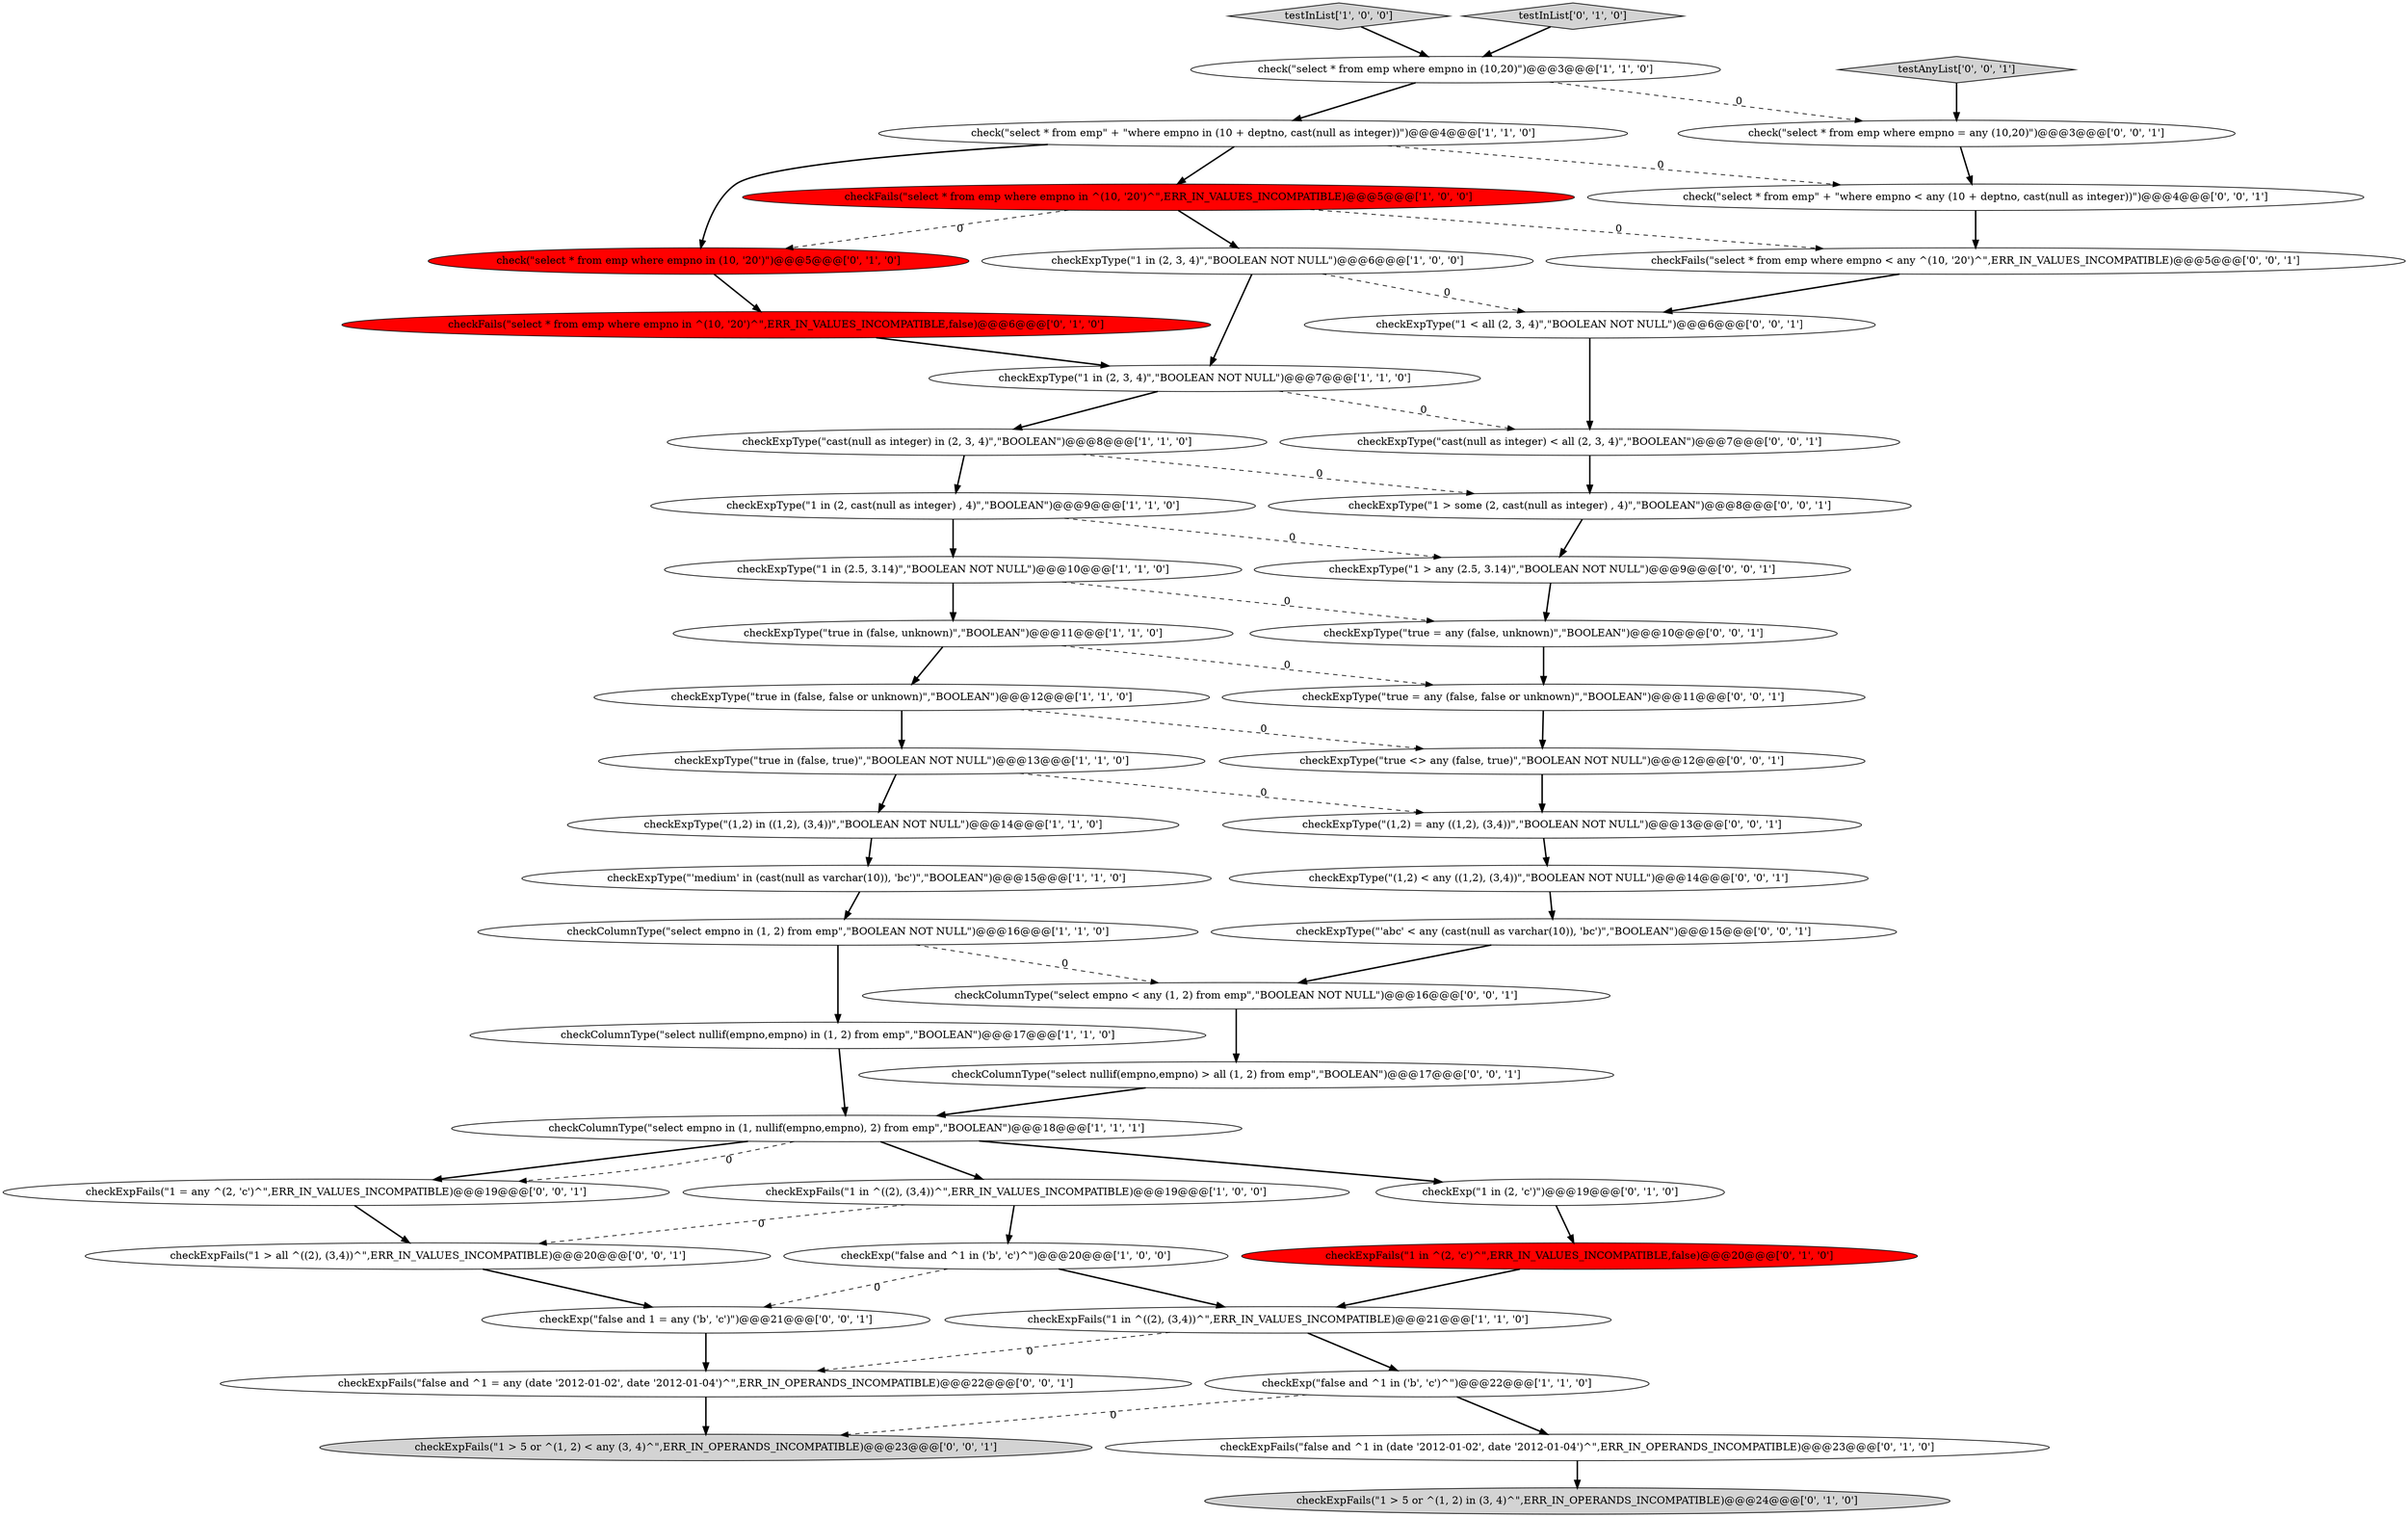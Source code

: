 digraph {
35 [style = filled, label = "checkExpFails(\"false and ^1 = any (date '2012-01-02', date '2012-01-04')^\",ERR_IN_OPERANDS_INCOMPATIBLE)@@@22@@@['0', '0', '1']", fillcolor = white, shape = ellipse image = "AAA0AAABBB3BBB"];
0 [style = filled, label = "checkExpType(\"true in (false, unknown)\",\"BOOLEAN\")@@@11@@@['1', '1', '0']", fillcolor = white, shape = ellipse image = "AAA0AAABBB1BBB"];
47 [style = filled, label = "checkExpType(\"cast(null as integer) < all (2, 3, 4)\",\"BOOLEAN\")@@@7@@@['0', '0', '1']", fillcolor = white, shape = ellipse image = "AAA0AAABBB3BBB"];
28 [style = filled, label = "checkExpType(\"(1,2) < any ((1,2), (3,4))\",\"BOOLEAN NOT NULL\")@@@14@@@['0', '0', '1']", fillcolor = white, shape = ellipse image = "AAA0AAABBB3BBB"];
36 [style = filled, label = "checkFails(\"select * from emp where empno < any ^(10, '20')^\",ERR_IN_VALUES_INCOMPATIBLE)@@@5@@@['0', '0', '1']", fillcolor = white, shape = ellipse image = "AAA0AAABBB3BBB"];
40 [style = filled, label = "check(\"select * from emp\" + \"where empno < any (10 + deptno, cast(null as integer))\")@@@4@@@['0', '0', '1']", fillcolor = white, shape = ellipse image = "AAA0AAABBB3BBB"];
27 [style = filled, label = "checkExpFails(\"false and ^1 in (date '2012-01-02', date '2012-01-04')^\",ERR_IN_OPERANDS_INCOMPATIBLE)@@@23@@@['0', '1', '0']", fillcolor = white, shape = ellipse image = "AAA0AAABBB2BBB"];
22 [style = filled, label = "check(\"select * from emp where empno in (10, '20')\")@@@5@@@['0', '1', '0']", fillcolor = red, shape = ellipse image = "AAA1AAABBB2BBB"];
16 [style = filled, label = "checkColumnType(\"select empno in (1, nullif(empno,empno), 2) from emp\",\"BOOLEAN\")@@@18@@@['1', '1', '1']", fillcolor = white, shape = ellipse image = "AAA0AAABBB1BBB"];
43 [style = filled, label = "checkColumnType(\"select nullif(empno,empno) > all (1, 2) from emp\",\"BOOLEAN\")@@@17@@@['0', '0', '1']", fillcolor = white, shape = ellipse image = "AAA0AAABBB3BBB"];
48 [style = filled, label = "checkExpType(\"true = any (false, unknown)\",\"BOOLEAN\")@@@10@@@['0', '0', '1']", fillcolor = white, shape = ellipse image = "AAA0AAABBB3BBB"];
5 [style = filled, label = "checkExpType(\"true in (false, false or unknown)\",\"BOOLEAN\")@@@12@@@['1', '1', '0']", fillcolor = white, shape = ellipse image = "AAA0AAABBB1BBB"];
15 [style = filled, label = "checkExpType(\"cast(null as integer) in (2, 3, 4)\",\"BOOLEAN\")@@@8@@@['1', '1', '0']", fillcolor = white, shape = ellipse image = "AAA0AAABBB1BBB"];
1 [style = filled, label = "check(\"select * from emp\" + \"where empno in (10 + deptno, cast(null as integer))\")@@@4@@@['1', '1', '0']", fillcolor = white, shape = ellipse image = "AAA0AAABBB1BBB"];
17 [style = filled, label = "checkExpType(\"1 in (2, cast(null as integer) , 4)\",\"BOOLEAN\")@@@9@@@['1', '1', '0']", fillcolor = white, shape = ellipse image = "AAA0AAABBB1BBB"];
31 [style = filled, label = "checkExpType(\"true = any (false, false or unknown)\",\"BOOLEAN\")@@@11@@@['0', '0', '1']", fillcolor = white, shape = ellipse image = "AAA0AAABBB3BBB"];
46 [style = filled, label = "checkExp(\"false and 1 = any ('b', 'c')\")@@@21@@@['0', '0', '1']", fillcolor = white, shape = ellipse image = "AAA0AAABBB3BBB"];
7 [style = filled, label = "checkFails(\"select * from emp where empno in ^(10, '20')^\",ERR_IN_VALUES_INCOMPATIBLE)@@@5@@@['1', '0', '0']", fillcolor = red, shape = ellipse image = "AAA1AAABBB1BBB"];
2 [style = filled, label = "checkExpType(\"true in (false, true)\",\"BOOLEAN NOT NULL\")@@@13@@@['1', '1', '0']", fillcolor = white, shape = ellipse image = "AAA0AAABBB1BBB"];
42 [style = filled, label = "checkExpType(\"'abc' < any (cast(null as varchar(10)), 'bc')\",\"BOOLEAN\")@@@15@@@['0', '0', '1']", fillcolor = white, shape = ellipse image = "AAA0AAABBB3BBB"];
6 [style = filled, label = "checkExpType(\"1 in (2.5, 3.14)\",\"BOOLEAN NOT NULL\")@@@10@@@['1', '1', '0']", fillcolor = white, shape = ellipse image = "AAA0AAABBB1BBB"];
34 [style = filled, label = "testAnyList['0', '0', '1']", fillcolor = lightgray, shape = diamond image = "AAA0AAABBB3BBB"];
44 [style = filled, label = "checkExpType(\"1 > some (2, cast(null as integer) , 4)\",\"BOOLEAN\")@@@8@@@['0', '0', '1']", fillcolor = white, shape = ellipse image = "AAA0AAABBB3BBB"];
20 [style = filled, label = "checkExpFails(\"1 in ^((2), (3,4))^\",ERR_IN_VALUES_INCOMPATIBLE)@@@19@@@['1', '0', '0']", fillcolor = white, shape = ellipse image = "AAA0AAABBB1BBB"];
38 [style = filled, label = "checkExpType(\"(1,2) = any ((1,2), (3,4))\",\"BOOLEAN NOT NULL\")@@@13@@@['0', '0', '1']", fillcolor = white, shape = ellipse image = "AAA0AAABBB3BBB"];
24 [style = filled, label = "checkExp(\"1 in (2, 'c')\")@@@19@@@['0', '1', '0']", fillcolor = white, shape = ellipse image = "AAA0AAABBB2BBB"];
10 [style = filled, label = "check(\"select * from emp where empno in (10,20)\")@@@3@@@['1', '1', '0']", fillcolor = white, shape = ellipse image = "AAA0AAABBB1BBB"];
30 [style = filled, label = "check(\"select * from emp where empno = any (10,20)\")@@@3@@@['0', '0', '1']", fillcolor = white, shape = ellipse image = "AAA0AAABBB3BBB"];
19 [style = filled, label = "checkExpType(\"1 in (2, 3, 4)\",\"BOOLEAN NOT NULL\")@@@7@@@['1', '1', '0']", fillcolor = white, shape = ellipse image = "AAA0AAABBB1BBB"];
41 [style = filled, label = "checkExpFails(\"1 > 5 or ^(1, 2) < any (3, 4)^\",ERR_IN_OPERANDS_INCOMPATIBLE)@@@23@@@['0', '0', '1']", fillcolor = lightgray, shape = ellipse image = "AAA0AAABBB3BBB"];
39 [style = filled, label = "checkColumnType(\"select empno < any (1, 2) from emp\",\"BOOLEAN NOT NULL\")@@@16@@@['0', '0', '1']", fillcolor = white, shape = ellipse image = "AAA0AAABBB3BBB"];
3 [style = filled, label = "checkExp(\"false and ^1 in ('b', 'c')^\")@@@20@@@['1', '0', '0']", fillcolor = white, shape = ellipse image = "AAA0AAABBB1BBB"];
13 [style = filled, label = "checkExp(\"false and ^1 in ('b', 'c')^\")@@@22@@@['1', '1', '0']", fillcolor = white, shape = ellipse image = "AAA0AAABBB1BBB"];
45 [style = filled, label = "checkExpType(\"1 > any (2.5, 3.14)\",\"BOOLEAN NOT NULL\")@@@9@@@['0', '0', '1']", fillcolor = white, shape = ellipse image = "AAA0AAABBB3BBB"];
8 [style = filled, label = "checkExpType(\"'medium' in (cast(null as varchar(10)), 'bc')\",\"BOOLEAN\")@@@15@@@['1', '1', '0']", fillcolor = white, shape = ellipse image = "AAA0AAABBB1BBB"];
9 [style = filled, label = "testInList['1', '0', '0']", fillcolor = lightgray, shape = diamond image = "AAA0AAABBB1BBB"];
21 [style = filled, label = "checkFails(\"select * from emp where empno in ^(10, '20')^\",ERR_IN_VALUES_INCOMPATIBLE,false)@@@6@@@['0', '1', '0']", fillcolor = red, shape = ellipse image = "AAA1AAABBB2BBB"];
12 [style = filled, label = "checkExpFails(\"1 in ^((2), (3,4))^\",ERR_IN_VALUES_INCOMPATIBLE)@@@21@@@['1', '1', '0']", fillcolor = white, shape = ellipse image = "AAA0AAABBB1BBB"];
14 [style = filled, label = "checkColumnType(\"select empno in (1, 2) from emp\",\"BOOLEAN NOT NULL\")@@@16@@@['1', '1', '0']", fillcolor = white, shape = ellipse image = "AAA0AAABBB1BBB"];
23 [style = filled, label = "checkExpFails(\"1 > 5 or ^(1, 2) in (3, 4)^\",ERR_IN_OPERANDS_INCOMPATIBLE)@@@24@@@['0', '1', '0']", fillcolor = lightgray, shape = ellipse image = "AAA0AAABBB2BBB"];
26 [style = filled, label = "checkExpFails(\"1 in ^(2, 'c')^\",ERR_IN_VALUES_INCOMPATIBLE,false)@@@20@@@['0', '1', '0']", fillcolor = red, shape = ellipse image = "AAA1AAABBB2BBB"];
11 [style = filled, label = "checkExpType(\"(1,2) in ((1,2), (3,4))\",\"BOOLEAN NOT NULL\")@@@14@@@['1', '1', '0']", fillcolor = white, shape = ellipse image = "AAA0AAABBB1BBB"];
33 [style = filled, label = "checkExpType(\"true <> any (false, true)\",\"BOOLEAN NOT NULL\")@@@12@@@['0', '0', '1']", fillcolor = white, shape = ellipse image = "AAA0AAABBB3BBB"];
18 [style = filled, label = "checkColumnType(\"select nullif(empno,empno) in (1, 2) from emp\",\"BOOLEAN\")@@@17@@@['1', '1', '0']", fillcolor = white, shape = ellipse image = "AAA0AAABBB1BBB"];
29 [style = filled, label = "checkExpFails(\"1 > all ^((2), (3,4))^\",ERR_IN_VALUES_INCOMPATIBLE)@@@20@@@['0', '0', '1']", fillcolor = white, shape = ellipse image = "AAA0AAABBB3BBB"];
4 [style = filled, label = "checkExpType(\"1 in (2, 3, 4)\",\"BOOLEAN NOT NULL\")@@@6@@@['1', '0', '0']", fillcolor = white, shape = ellipse image = "AAA0AAABBB1BBB"];
32 [style = filled, label = "checkExpFails(\"1 = any ^(2, 'c')^\",ERR_IN_VALUES_INCOMPATIBLE)@@@19@@@['0', '0', '1']", fillcolor = white, shape = ellipse image = "AAA0AAABBB3BBB"];
25 [style = filled, label = "testInList['0', '1', '0']", fillcolor = lightgray, shape = diamond image = "AAA0AAABBB2BBB"];
37 [style = filled, label = "checkExpType(\"1 < all (2, 3, 4)\",\"BOOLEAN NOT NULL\")@@@6@@@['0', '0', '1']", fillcolor = white, shape = ellipse image = "AAA0AAABBB3BBB"];
43->16 [style = bold, label=""];
16->32 [style = dashed, label="0"];
12->35 [style = dashed, label="0"];
21->19 [style = bold, label=""];
17->6 [style = bold, label=""];
38->28 [style = bold, label=""];
35->41 [style = bold, label=""];
16->24 [style = bold, label=""];
42->39 [style = bold, label=""];
4->19 [style = bold, label=""];
39->43 [style = bold, label=""];
22->21 [style = bold, label=""];
6->48 [style = dashed, label="0"];
8->14 [style = bold, label=""];
14->39 [style = dashed, label="0"];
3->46 [style = dashed, label="0"];
15->44 [style = dashed, label="0"];
16->32 [style = bold, label=""];
6->0 [style = bold, label=""];
20->3 [style = bold, label=""];
19->47 [style = dashed, label="0"];
7->4 [style = bold, label=""];
3->12 [style = bold, label=""];
9->10 [style = bold, label=""];
17->45 [style = dashed, label="0"];
45->48 [style = bold, label=""];
2->38 [style = dashed, label="0"];
1->7 [style = bold, label=""];
34->30 [style = bold, label=""];
13->41 [style = dashed, label="0"];
20->29 [style = dashed, label="0"];
48->31 [style = bold, label=""];
1->22 [style = bold, label=""];
32->29 [style = bold, label=""];
1->40 [style = dashed, label="0"];
12->13 [style = bold, label=""];
24->26 [style = bold, label=""];
15->17 [style = bold, label=""];
5->2 [style = bold, label=""];
26->12 [style = bold, label=""];
13->27 [style = bold, label=""];
10->30 [style = dashed, label="0"];
40->36 [style = bold, label=""];
31->33 [style = bold, label=""];
29->46 [style = bold, label=""];
46->35 [style = bold, label=""];
0->31 [style = dashed, label="0"];
5->33 [style = dashed, label="0"];
47->44 [style = bold, label=""];
11->8 [style = bold, label=""];
30->40 [style = bold, label=""];
14->18 [style = bold, label=""];
27->23 [style = bold, label=""];
25->10 [style = bold, label=""];
33->38 [style = bold, label=""];
36->37 [style = bold, label=""];
28->42 [style = bold, label=""];
19->15 [style = bold, label=""];
4->37 [style = dashed, label="0"];
10->1 [style = bold, label=""];
16->20 [style = bold, label=""];
44->45 [style = bold, label=""];
7->22 [style = dashed, label="0"];
2->11 [style = bold, label=""];
7->36 [style = dashed, label="0"];
0->5 [style = bold, label=""];
37->47 [style = bold, label=""];
18->16 [style = bold, label=""];
}
